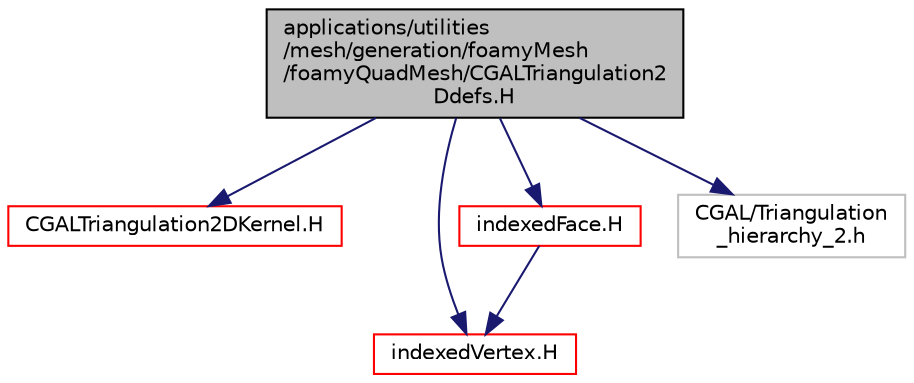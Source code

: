 digraph "applications/utilities/mesh/generation/foamyMesh/foamyQuadMesh/CGALTriangulation2Ddefs.H"
{
  bgcolor="transparent";
  edge [fontname="Helvetica",fontsize="10",labelfontname="Helvetica",labelfontsize="10"];
  node [fontname="Helvetica",fontsize="10",shape=record];
  Node0 [label="applications/utilities\l/mesh/generation/foamyMesh\l/foamyQuadMesh/CGALTriangulation2\lDdefs.H",height=0.2,width=0.4,color="black", fillcolor="grey75", style="filled", fontcolor="black"];
  Node0 -> Node1 [color="midnightblue",fontsize="10",style="solid",fontname="Helvetica"];
  Node1 [label="CGALTriangulation2DKernel.H",height=0.2,width=0.4,color="red",URL="$a18887.html"];
  Node0 -> Node4 [color="midnightblue",fontsize="10",style="solid",fontname="Helvetica"];
  Node4 [label="indexedVertex.H",height=0.2,width=0.4,color="red",URL="$a41156.html"];
  Node0 -> Node7 [color="midnightblue",fontsize="10",style="solid",fontname="Helvetica"];
  Node7 [label="indexedFace.H",height=0.2,width=0.4,color="red",URL="$a18905.html"];
  Node7 -> Node4 [color="midnightblue",fontsize="10",style="solid",fontname="Helvetica"];
  Node0 -> Node9 [color="midnightblue",fontsize="10",style="solid",fontname="Helvetica"];
  Node9 [label="CGAL/Triangulation\l_hierarchy_2.h",height=0.2,width=0.4,color="grey75"];
}
